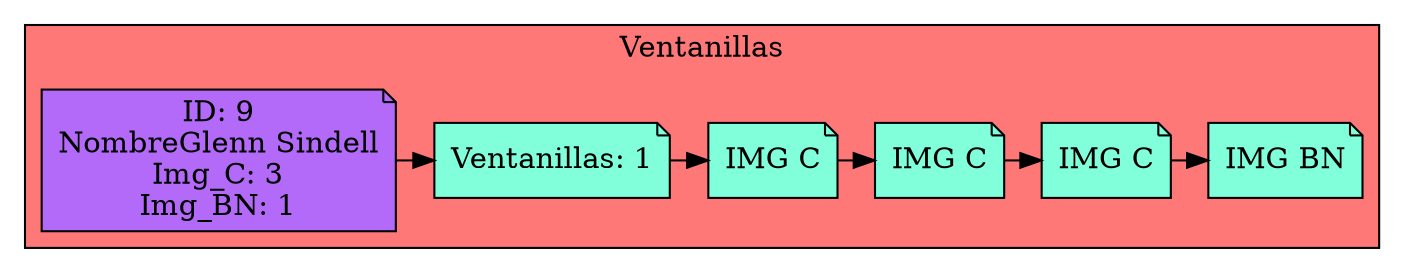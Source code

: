 digraph L {
node[shape=note fillcolor="#A181FF" style =filled]
subgraph cluster_p{
    label= " Ventanillas "
    bgcolor = "#FF7878"
Nodo1192171522[label="Ventanillas: 1",fillcolor="#81FFDA",group=1]

Cliente530737374[label="ID: 9
NombreGlenn Sindell
Img_C: 3
Img_BN: 1",fillcolor="#B36AF9",group=1]
Cliente530737374-> Nodo1192171522
Nodo1741979653[label="IMG C",fillcolor="#81FFDA"]
Nodo78204644[label="IMG C",fillcolor="#81FFDA"]
Nodo7967307[label="IMG C",fillcolor="#81FFDA"]
Nodo1045997582[label="IMG BN",fillcolor="#81FFDA"]
Nodo1741979653 -> Nodo78204644
Nodo78204644 -> Nodo7967307
Nodo7967307 -> Nodo1045997582

Nodo1192171522 -> Nodo1741979653

{rank=same;Nodo1192171522,Cliente530737374,Nodo1741979653,Nodo78204644,Nodo7967307,Nodo1045997582}}}